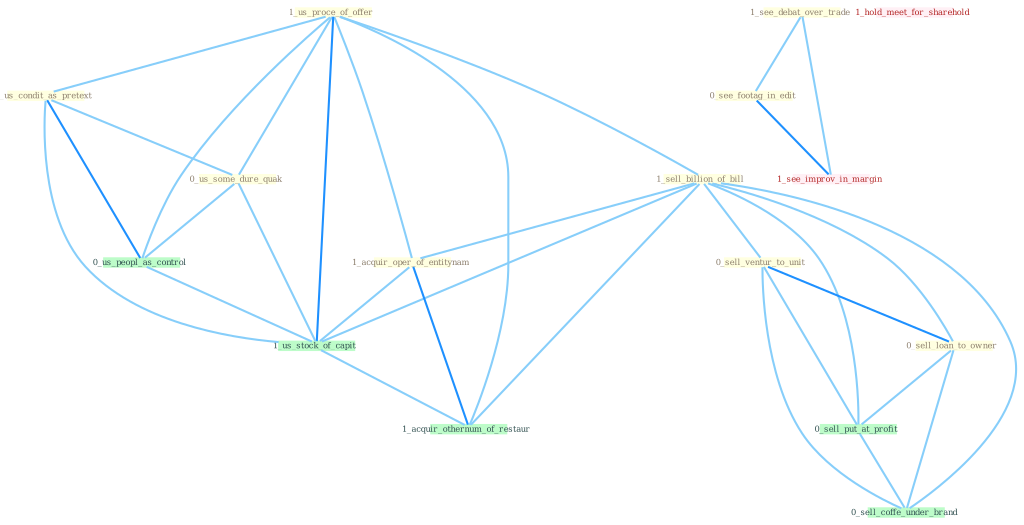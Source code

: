 Graph G{ 
    node
    [shape=polygon,style=filled,width=.5,height=.06,color="#BDFCC9",fixedsize=true,fontsize=4,
    fontcolor="#2f4f4f"];
    {node
    [color="#ffffe0", fontcolor="#8b7d6b"] "1_us_proce_of_offer " "0_us_condit_as_pretext " "0_us_some_dure_quak " "1_sell_billion_of_bill " "0_sell_ventur_to_unit " "1_acquir_oper_of_entitynam " "1_see_debat_over_trade " "0_see_footag_in_edit " "0_sell_loan_to_owner "}
{node [color="#fff0f5", fontcolor="#b22222"] "1_see_improv_in_margin " "1_hold_meet_for_sharehold "}
edge [color="#B0E2FF"];

	"1_us_proce_of_offer " -- "0_us_condit_as_pretext " [w="1", color="#87cefa" ];
	"1_us_proce_of_offer " -- "0_us_some_dure_quak " [w="1", color="#87cefa" ];
	"1_us_proce_of_offer " -- "1_sell_billion_of_bill " [w="1", color="#87cefa" ];
	"1_us_proce_of_offer " -- "1_acquir_oper_of_entitynam " [w="1", color="#87cefa" ];
	"1_us_proce_of_offer " -- "0_us_peopl_as_control " [w="1", color="#87cefa" ];
	"1_us_proce_of_offer " -- "1_us_stock_of_capit " [w="2", color="#1e90ff" , len=0.8];
	"1_us_proce_of_offer " -- "1_acquir_othernum_of_restaur " [w="1", color="#87cefa" ];
	"0_us_condit_as_pretext " -- "0_us_some_dure_quak " [w="1", color="#87cefa" ];
	"0_us_condit_as_pretext " -- "0_us_peopl_as_control " [w="2", color="#1e90ff" , len=0.8];
	"0_us_condit_as_pretext " -- "1_us_stock_of_capit " [w="1", color="#87cefa" ];
	"0_us_some_dure_quak " -- "0_us_peopl_as_control " [w="1", color="#87cefa" ];
	"0_us_some_dure_quak " -- "1_us_stock_of_capit " [w="1", color="#87cefa" ];
	"1_sell_billion_of_bill " -- "0_sell_ventur_to_unit " [w="1", color="#87cefa" ];
	"1_sell_billion_of_bill " -- "1_acquir_oper_of_entitynam " [w="1", color="#87cefa" ];
	"1_sell_billion_of_bill " -- "0_sell_loan_to_owner " [w="1", color="#87cefa" ];
	"1_sell_billion_of_bill " -- "0_sell_put_at_profit " [w="1", color="#87cefa" ];
	"1_sell_billion_of_bill " -- "1_us_stock_of_capit " [w="1", color="#87cefa" ];
	"1_sell_billion_of_bill " -- "0_sell_coffe_under_brand " [w="1", color="#87cefa" ];
	"1_sell_billion_of_bill " -- "1_acquir_othernum_of_restaur " [w="1", color="#87cefa" ];
	"0_sell_ventur_to_unit " -- "0_sell_loan_to_owner " [w="2", color="#1e90ff" , len=0.8];
	"0_sell_ventur_to_unit " -- "0_sell_put_at_profit " [w="1", color="#87cefa" ];
	"0_sell_ventur_to_unit " -- "0_sell_coffe_under_brand " [w="1", color="#87cefa" ];
	"1_acquir_oper_of_entitynam " -- "1_us_stock_of_capit " [w="1", color="#87cefa" ];
	"1_acquir_oper_of_entitynam " -- "1_acquir_othernum_of_restaur " [w="2", color="#1e90ff" , len=0.8];
	"1_see_debat_over_trade " -- "0_see_footag_in_edit " [w="1", color="#87cefa" ];
	"1_see_debat_over_trade " -- "1_see_improv_in_margin " [w="1", color="#87cefa" ];
	"0_see_footag_in_edit " -- "1_see_improv_in_margin " [w="2", color="#1e90ff" , len=0.8];
	"0_sell_loan_to_owner " -- "0_sell_put_at_profit " [w="1", color="#87cefa" ];
	"0_sell_loan_to_owner " -- "0_sell_coffe_under_brand " [w="1", color="#87cefa" ];
	"0_us_peopl_as_control " -- "1_us_stock_of_capit " [w="1", color="#87cefa" ];
	"0_sell_put_at_profit " -- "0_sell_coffe_under_brand " [w="1", color="#87cefa" ];
	"1_us_stock_of_capit " -- "1_acquir_othernum_of_restaur " [w="1", color="#87cefa" ];
}